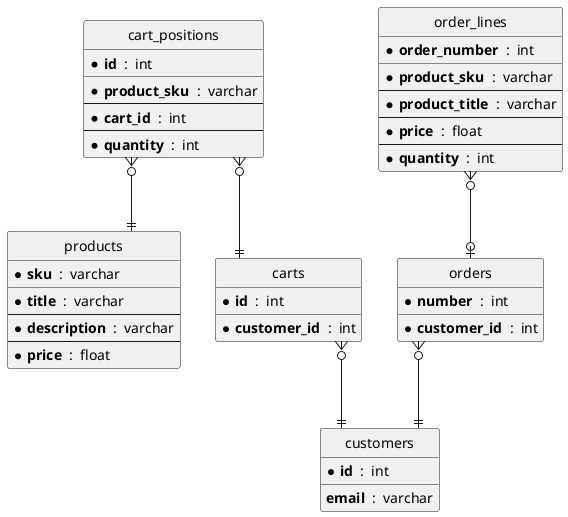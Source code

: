 @startuml


hide circle
skinparam linetype ortho


entity customers {
  * **id**  :  int
  __
  **email**  :  varchar
}

entity products {
  * **sku**  :  varchar
  __
  * **title**  :  varchar
  --
  * **description**  :  varchar
  --
  * **price**  :  float
}

entity carts {
  * **id**  :  int
  __
  * **customer_id**  :  int
}

entity cart_positions {
  * **id**  :  int
  __
  * **product_sku**  :  varchar
  --
  * **cart_id**  :  int
  --
  * **quantity**  :  int
}

entity orders {
  * **number**  :  int
  __
  * **customer_id**  :  int
}

entity order_lines {
  * **order_number**  :  int
  __
  * **product_sku**  :  varchar
  --
  * **product_title**  :  varchar
  --
  * **price**  :  float
  --
  * **quantity**  :  int
}

order_lines }o--o| orders
orders }o--|| customers
cart_positions }o--|| products
cart_positions }o--|| carts
carts }o--|| customers

@enduml
